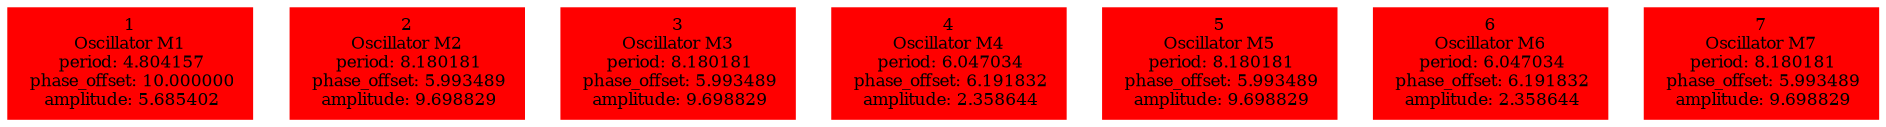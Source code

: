  digraph g{ forcelabels=true;
1 [label=<1<BR />Oscillator M1<BR /> period: 4.804157<BR /> phase_offset: 10.000000<BR /> amplitude: 5.685402>, shape=box,color=red,style=filled,fontsize=8];2 [label=<2<BR />Oscillator M2<BR /> period: 8.180181<BR /> phase_offset: 5.993489<BR /> amplitude: 9.698829>, shape=box,color=red,style=filled,fontsize=8];3 [label=<3<BR />Oscillator M3<BR /> period: 8.180181<BR /> phase_offset: 5.993489<BR /> amplitude: 9.698829>, shape=box,color=red,style=filled,fontsize=8];4 [label=<4<BR />Oscillator M4<BR /> period: 6.047034<BR /> phase_offset: 6.191832<BR /> amplitude: 2.358644>, shape=box,color=red,style=filled,fontsize=8];5 [label=<5<BR />Oscillator M5<BR /> period: 8.180181<BR /> phase_offset: 5.993489<BR /> amplitude: 9.698829>, shape=box,color=red,style=filled,fontsize=8];6 [label=<6<BR />Oscillator M6<BR /> period: 6.047034<BR /> phase_offset: 6.191832<BR /> amplitude: 2.358644>, shape=box,color=red,style=filled,fontsize=8];7 [label=<7<BR />Oscillator M7<BR /> period: 8.180181<BR /> phase_offset: 5.993489<BR /> amplitude: 9.698829>, shape=box,color=red,style=filled,fontsize=8]; }
